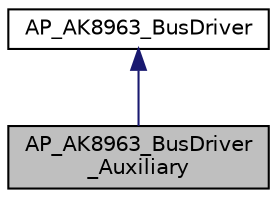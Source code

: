 digraph "AP_AK8963_BusDriver_Auxiliary"
{
 // INTERACTIVE_SVG=YES
  edge [fontname="Helvetica",fontsize="10",labelfontname="Helvetica",labelfontsize="10"];
  node [fontname="Helvetica",fontsize="10",shape=record];
  Node1 [label="AP_AK8963_BusDriver\l_Auxiliary",height=0.2,width=0.4,color="black", fillcolor="grey75", style="filled", fontcolor="black"];
  Node2 -> Node1 [dir="back",color="midnightblue",fontsize="10",style="solid",fontname="Helvetica"];
  Node2 [label="AP_AK8963_BusDriver",height=0.2,width=0.4,color="black", fillcolor="white", style="filled",URL="$classAP__AK8963__BusDriver.html"];
}
